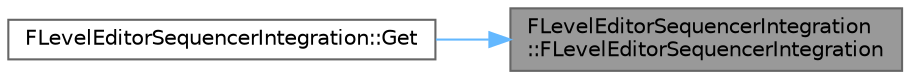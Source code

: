 digraph "FLevelEditorSequencerIntegration::FLevelEditorSequencerIntegration"
{
 // INTERACTIVE_SVG=YES
 // LATEX_PDF_SIZE
  bgcolor="transparent";
  edge [fontname=Helvetica,fontsize=10,labelfontname=Helvetica,labelfontsize=10];
  node [fontname=Helvetica,fontsize=10,shape=box,height=0.2,width=0.4];
  rankdir="RL";
  Node1 [id="Node000001",label="FLevelEditorSequencerIntegration\l::FLevelEditorSequencerIntegration",height=0.2,width=0.4,color="gray40", fillcolor="grey60", style="filled", fontcolor="black",tooltip=" "];
  Node1 -> Node2 [id="edge1_Node000001_Node000002",dir="back",color="steelblue1",style="solid",tooltip=" "];
  Node2 [id="Node000002",label="FLevelEditorSequencerIntegration::Get",height=0.2,width=0.4,color="grey40", fillcolor="white", style="filled",URL="$d5/d45/classFLevelEditorSequencerIntegration.html#a5a8264a7eea01c98bb15cba662950ea0",tooltip=" "];
}
